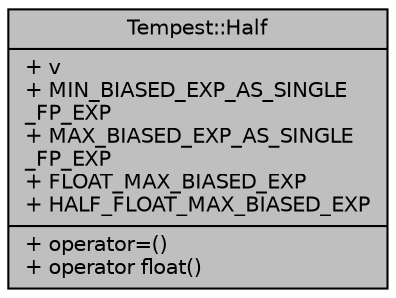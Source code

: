 digraph "Tempest::Half"
{
  edge [fontname="Helvetica",fontsize="10",labelfontname="Helvetica",labelfontsize="10"];
  node [fontname="Helvetica",fontsize="10",shape=record];
  Node1 [label="{Tempest::Half\n|+ v\l+ MIN_BIASED_EXP_AS_SINGLE\l_FP_EXP\l+ MAX_BIASED_EXP_AS_SINGLE\l_FP_EXP\l+ FLOAT_MAX_BIASED_EXP\l+ HALF_FLOAT_MAX_BIASED_EXP\l|+ operator=()\l+ operator float()\l}",height=0.2,width=0.4,color="black", fillcolor="grey75", style="filled", fontcolor="black"];
}
